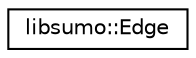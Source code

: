 digraph "Graphical Class Hierarchy"
{
  edge [fontname="Helvetica",fontsize="10",labelfontname="Helvetica",labelfontsize="10"];
  node [fontname="Helvetica",fontsize="10",shape=record];
  rankdir="LR";
  Node0 [label="libsumo::Edge",height=0.2,width=0.4,color="black", fillcolor="white", style="filled",URL="$d2/dfe/classlibsumo_1_1_edge.html"];
}
